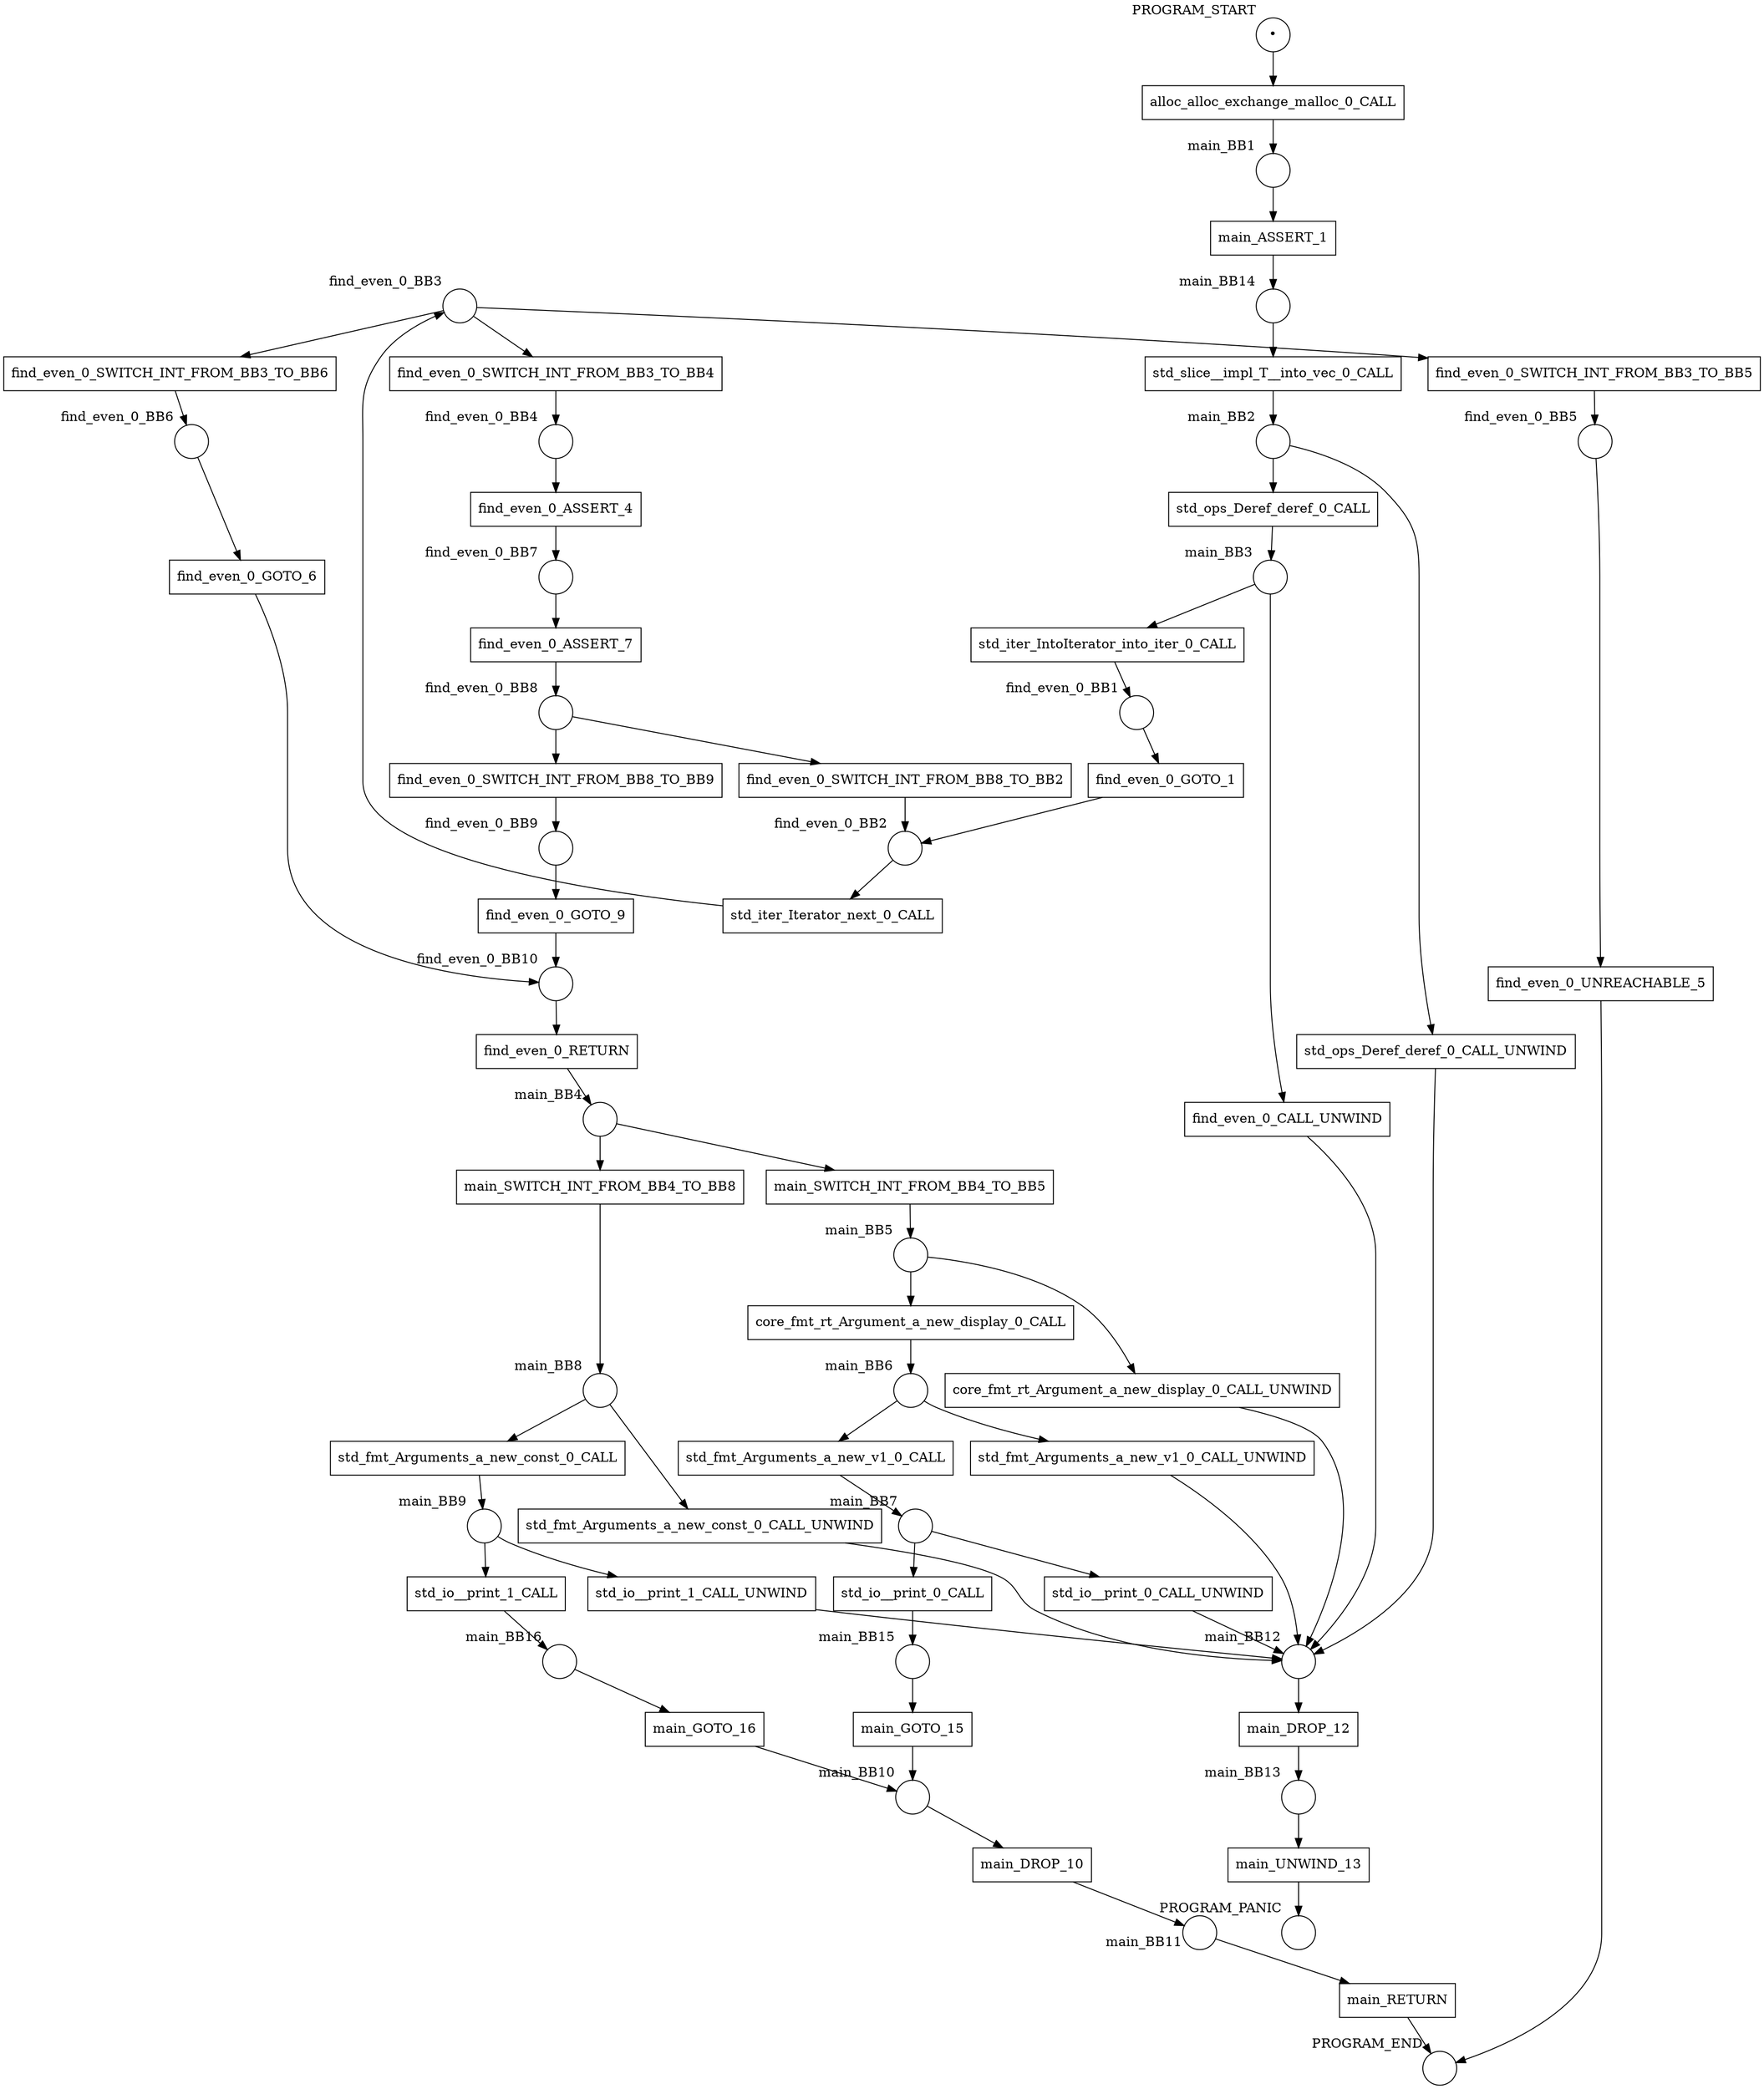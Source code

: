 digraph petrinet {
    PROGRAM_END [shape="circle" xlabel="PROGRAM_END" label=""];
    PROGRAM_PANIC [shape="circle" xlabel="PROGRAM_PANIC" label=""];
    PROGRAM_START [shape="circle" xlabel="PROGRAM_START" label="•"];
    find_even_0_BB1 [shape="circle" xlabel="find_even_0_BB1" label=""];
    find_even_0_BB10 [shape="circle" xlabel="find_even_0_BB10" label=""];
    find_even_0_BB2 [shape="circle" xlabel="find_even_0_BB2" label=""];
    find_even_0_BB3 [shape="circle" xlabel="find_even_0_BB3" label=""];
    find_even_0_BB4 [shape="circle" xlabel="find_even_0_BB4" label=""];
    find_even_0_BB5 [shape="circle" xlabel="find_even_0_BB5" label=""];
    find_even_0_BB6 [shape="circle" xlabel="find_even_0_BB6" label=""];
    find_even_0_BB7 [shape="circle" xlabel="find_even_0_BB7" label=""];
    find_even_0_BB8 [shape="circle" xlabel="find_even_0_BB8" label=""];
    find_even_0_BB9 [shape="circle" xlabel="find_even_0_BB9" label=""];
    main_BB1 [shape="circle" xlabel="main_BB1" label=""];
    main_BB10 [shape="circle" xlabel="main_BB10" label=""];
    main_BB11 [shape="circle" xlabel="main_BB11" label=""];
    main_BB12 [shape="circle" xlabel="main_BB12" label=""];
    main_BB13 [shape="circle" xlabel="main_BB13" label=""];
    main_BB14 [shape="circle" xlabel="main_BB14" label=""];
    main_BB15 [shape="circle" xlabel="main_BB15" label=""];
    main_BB16 [shape="circle" xlabel="main_BB16" label=""];
    main_BB2 [shape="circle" xlabel="main_BB2" label=""];
    main_BB3 [shape="circle" xlabel="main_BB3" label=""];
    main_BB4 [shape="circle" xlabel="main_BB4" label=""];
    main_BB5 [shape="circle" xlabel="main_BB5" label=""];
    main_BB6 [shape="circle" xlabel="main_BB6" label=""];
    main_BB7 [shape="circle" xlabel="main_BB7" label=""];
    main_BB8 [shape="circle" xlabel="main_BB8" label=""];
    main_BB9 [shape="circle" xlabel="main_BB9" label=""];
    alloc_alloc_exchange_malloc_0_CALL [shape="box" xlabel="" label="alloc_alloc_exchange_malloc_0_CALL"];
    core_fmt_rt_Argument_a_new_display_0_CALL [shape="box" xlabel="" label="core_fmt_rt_Argument_a_new_display_0_CALL"];
    core_fmt_rt_Argument_a_new_display_0_CALL_UNWIND [shape="box" xlabel="" label="core_fmt_rt_Argument_a_new_display_0_CALL_UNWIND"];
    find_even_0_ASSERT_4 [shape="box" xlabel="" label="find_even_0_ASSERT_4"];
    find_even_0_ASSERT_7 [shape="box" xlabel="" label="find_even_0_ASSERT_7"];
    find_even_0_CALL_UNWIND [shape="box" xlabel="" label="find_even_0_CALL_UNWIND"];
    find_even_0_GOTO_1 [shape="box" xlabel="" label="find_even_0_GOTO_1"];
    find_even_0_GOTO_6 [shape="box" xlabel="" label="find_even_0_GOTO_6"];
    find_even_0_GOTO_9 [shape="box" xlabel="" label="find_even_0_GOTO_9"];
    find_even_0_RETURN [shape="box" xlabel="" label="find_even_0_RETURN"];
    find_even_0_SWITCH_INT_FROM_BB3_TO_BB4 [shape="box" xlabel="" label="find_even_0_SWITCH_INT_FROM_BB3_TO_BB4"];
    find_even_0_SWITCH_INT_FROM_BB3_TO_BB5 [shape="box" xlabel="" label="find_even_0_SWITCH_INT_FROM_BB3_TO_BB5"];
    find_even_0_SWITCH_INT_FROM_BB3_TO_BB6 [shape="box" xlabel="" label="find_even_0_SWITCH_INT_FROM_BB3_TO_BB6"];
    find_even_0_SWITCH_INT_FROM_BB8_TO_BB2 [shape="box" xlabel="" label="find_even_0_SWITCH_INT_FROM_BB8_TO_BB2"];
    find_even_0_SWITCH_INT_FROM_BB8_TO_BB9 [shape="box" xlabel="" label="find_even_0_SWITCH_INT_FROM_BB8_TO_BB9"];
    find_even_0_UNREACHABLE_5 [shape="box" xlabel="" label="find_even_0_UNREACHABLE_5"];
    main_ASSERT_1 [shape="box" xlabel="" label="main_ASSERT_1"];
    main_DROP_10 [shape="box" xlabel="" label="main_DROP_10"];
    main_DROP_12 [shape="box" xlabel="" label="main_DROP_12"];
    main_GOTO_15 [shape="box" xlabel="" label="main_GOTO_15"];
    main_GOTO_16 [shape="box" xlabel="" label="main_GOTO_16"];
    main_RETURN [shape="box" xlabel="" label="main_RETURN"];
    main_SWITCH_INT_FROM_BB4_TO_BB5 [shape="box" xlabel="" label="main_SWITCH_INT_FROM_BB4_TO_BB5"];
    main_SWITCH_INT_FROM_BB4_TO_BB8 [shape="box" xlabel="" label="main_SWITCH_INT_FROM_BB4_TO_BB8"];
    main_UNWIND_13 [shape="box" xlabel="" label="main_UNWIND_13"];
    std_fmt_Arguments_a_new_const_0_CALL [shape="box" xlabel="" label="std_fmt_Arguments_a_new_const_0_CALL"];
    std_fmt_Arguments_a_new_const_0_CALL_UNWIND [shape="box" xlabel="" label="std_fmt_Arguments_a_new_const_0_CALL_UNWIND"];
    std_fmt_Arguments_a_new_v1_0_CALL [shape="box" xlabel="" label="std_fmt_Arguments_a_new_v1_0_CALL"];
    std_fmt_Arguments_a_new_v1_0_CALL_UNWIND [shape="box" xlabel="" label="std_fmt_Arguments_a_new_v1_0_CALL_UNWIND"];
    std_io__print_0_CALL [shape="box" xlabel="" label="std_io__print_0_CALL"];
    std_io__print_0_CALL_UNWIND [shape="box" xlabel="" label="std_io__print_0_CALL_UNWIND"];
    std_io__print_1_CALL [shape="box" xlabel="" label="std_io__print_1_CALL"];
    std_io__print_1_CALL_UNWIND [shape="box" xlabel="" label="std_io__print_1_CALL_UNWIND"];
    std_iter_IntoIterator_into_iter_0_CALL [shape="box" xlabel="" label="std_iter_IntoIterator_into_iter_0_CALL"];
    std_iter_Iterator_next_0_CALL [shape="box" xlabel="" label="std_iter_Iterator_next_0_CALL"];
    std_ops_Deref_deref_0_CALL [shape="box" xlabel="" label="std_ops_Deref_deref_0_CALL"];
    std_ops_Deref_deref_0_CALL_UNWIND [shape="box" xlabel="" label="std_ops_Deref_deref_0_CALL_UNWIND"];
    std_slice__impl_T__into_vec_0_CALL [shape="box" xlabel="" label="std_slice__impl_T__into_vec_0_CALL"];
    PROGRAM_START -> alloc_alloc_exchange_malloc_0_CALL;
    find_even_0_BB1 -> find_even_0_GOTO_1;
    find_even_0_BB10 -> find_even_0_RETURN;
    find_even_0_BB2 -> std_iter_Iterator_next_0_CALL;
    find_even_0_BB3 -> find_even_0_SWITCH_INT_FROM_BB3_TO_BB4;
    find_even_0_BB3 -> find_even_0_SWITCH_INT_FROM_BB3_TO_BB5;
    find_even_0_BB3 -> find_even_0_SWITCH_INT_FROM_BB3_TO_BB6;
    find_even_0_BB4 -> find_even_0_ASSERT_4;
    find_even_0_BB5 -> find_even_0_UNREACHABLE_5;
    find_even_0_BB6 -> find_even_0_GOTO_6;
    find_even_0_BB7 -> find_even_0_ASSERT_7;
    find_even_0_BB8 -> find_even_0_SWITCH_INT_FROM_BB8_TO_BB2;
    find_even_0_BB8 -> find_even_0_SWITCH_INT_FROM_BB8_TO_BB9;
    find_even_0_BB9 -> find_even_0_GOTO_9;
    main_BB1 -> main_ASSERT_1;
    main_BB10 -> main_DROP_10;
    main_BB11 -> main_RETURN;
    main_BB12 -> main_DROP_12;
    main_BB13 -> main_UNWIND_13;
    main_BB14 -> std_slice__impl_T__into_vec_0_CALL;
    main_BB15 -> main_GOTO_15;
    main_BB16 -> main_GOTO_16;
    main_BB2 -> std_ops_Deref_deref_0_CALL;
    main_BB2 -> std_ops_Deref_deref_0_CALL_UNWIND;
    main_BB3 -> find_even_0_CALL_UNWIND;
    main_BB3 -> std_iter_IntoIterator_into_iter_0_CALL;
    main_BB4 -> main_SWITCH_INT_FROM_BB4_TO_BB5;
    main_BB4 -> main_SWITCH_INT_FROM_BB4_TO_BB8;
    main_BB5 -> core_fmt_rt_Argument_a_new_display_0_CALL;
    main_BB5 -> core_fmt_rt_Argument_a_new_display_0_CALL_UNWIND;
    main_BB6 -> std_fmt_Arguments_a_new_v1_0_CALL;
    main_BB6 -> std_fmt_Arguments_a_new_v1_0_CALL_UNWIND;
    main_BB7 -> std_io__print_0_CALL;
    main_BB7 -> std_io__print_0_CALL_UNWIND;
    main_BB8 -> std_fmt_Arguments_a_new_const_0_CALL;
    main_BB8 -> std_fmt_Arguments_a_new_const_0_CALL_UNWIND;
    main_BB9 -> std_io__print_1_CALL;
    main_BB9 -> std_io__print_1_CALL_UNWIND;
    alloc_alloc_exchange_malloc_0_CALL -> main_BB1;
    core_fmt_rt_Argument_a_new_display_0_CALL -> main_BB6;
    core_fmt_rt_Argument_a_new_display_0_CALL_UNWIND -> main_BB12;
    find_even_0_ASSERT_4 -> find_even_0_BB7;
    find_even_0_ASSERT_7 -> find_even_0_BB8;
    find_even_0_CALL_UNWIND -> main_BB12;
    find_even_0_GOTO_1 -> find_even_0_BB2;
    find_even_0_GOTO_6 -> find_even_0_BB10;
    find_even_0_GOTO_9 -> find_even_0_BB10;
    find_even_0_RETURN -> main_BB4;
    find_even_0_SWITCH_INT_FROM_BB3_TO_BB4 -> find_even_0_BB4;
    find_even_0_SWITCH_INT_FROM_BB3_TO_BB5 -> find_even_0_BB5;
    find_even_0_SWITCH_INT_FROM_BB3_TO_BB6 -> find_even_0_BB6;
    find_even_0_SWITCH_INT_FROM_BB8_TO_BB2 -> find_even_0_BB2;
    find_even_0_SWITCH_INT_FROM_BB8_TO_BB9 -> find_even_0_BB9;
    find_even_0_UNREACHABLE_5 -> PROGRAM_END;
    main_ASSERT_1 -> main_BB14;
    main_DROP_10 -> main_BB11;
    main_DROP_12 -> main_BB13;
    main_GOTO_15 -> main_BB10;
    main_GOTO_16 -> main_BB10;
    main_RETURN -> PROGRAM_END;
    main_SWITCH_INT_FROM_BB4_TO_BB5 -> main_BB5;
    main_SWITCH_INT_FROM_BB4_TO_BB8 -> main_BB8;
    main_UNWIND_13 -> PROGRAM_PANIC;
    std_fmt_Arguments_a_new_const_0_CALL -> main_BB9;
    std_fmt_Arguments_a_new_const_0_CALL_UNWIND -> main_BB12;
    std_fmt_Arguments_a_new_v1_0_CALL -> main_BB7;
    std_fmt_Arguments_a_new_v1_0_CALL_UNWIND -> main_BB12;
    std_io__print_0_CALL -> main_BB15;
    std_io__print_0_CALL_UNWIND -> main_BB12;
    std_io__print_1_CALL -> main_BB16;
    std_io__print_1_CALL_UNWIND -> main_BB12;
    std_iter_IntoIterator_into_iter_0_CALL -> find_even_0_BB1;
    std_iter_Iterator_next_0_CALL -> find_even_0_BB3;
    std_ops_Deref_deref_0_CALL -> main_BB3;
    std_ops_Deref_deref_0_CALL_UNWIND -> main_BB12;
    std_slice__impl_T__into_vec_0_CALL -> main_BB2;
}
